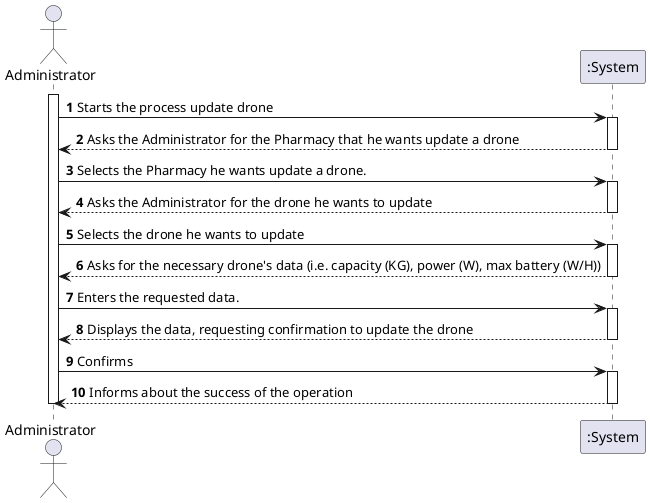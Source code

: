 @startuml
autonumber
actor "Administrator" as ADM

activate ADM
ADM -> ":System" : Starts the process update drone
activate ":System"
":System" --> ADM : Asks the Administrator for the Pharmacy that he wants update a drone
deactivate ":System"

ADM -> ":System" : Selects the Pharmacy he wants update a drone.
activate ":System"
":System" --> ADM : Asks the Administrator for the drone he wants to update
deactivate ":System"

ADM -> ":System" : Selects the drone he wants to update
activate ":System"
":System" --> ADM : Asks for the necessary drone's data (i.e. capacity (KG), power (W), max battery (W/H))
deactivate ":System"

ADM -> ":System" : Enters the requested data.
activate ":System"
":System" --> ADM : Displays the data, requesting confirmation to update the drone
deactivate ":System"

ADM -> ":System" :  Confirms
activate ":System"
":System" --> ADM :  Informs about the success of the operation
deactivate ":System"

deactivate ADM

@enduml
